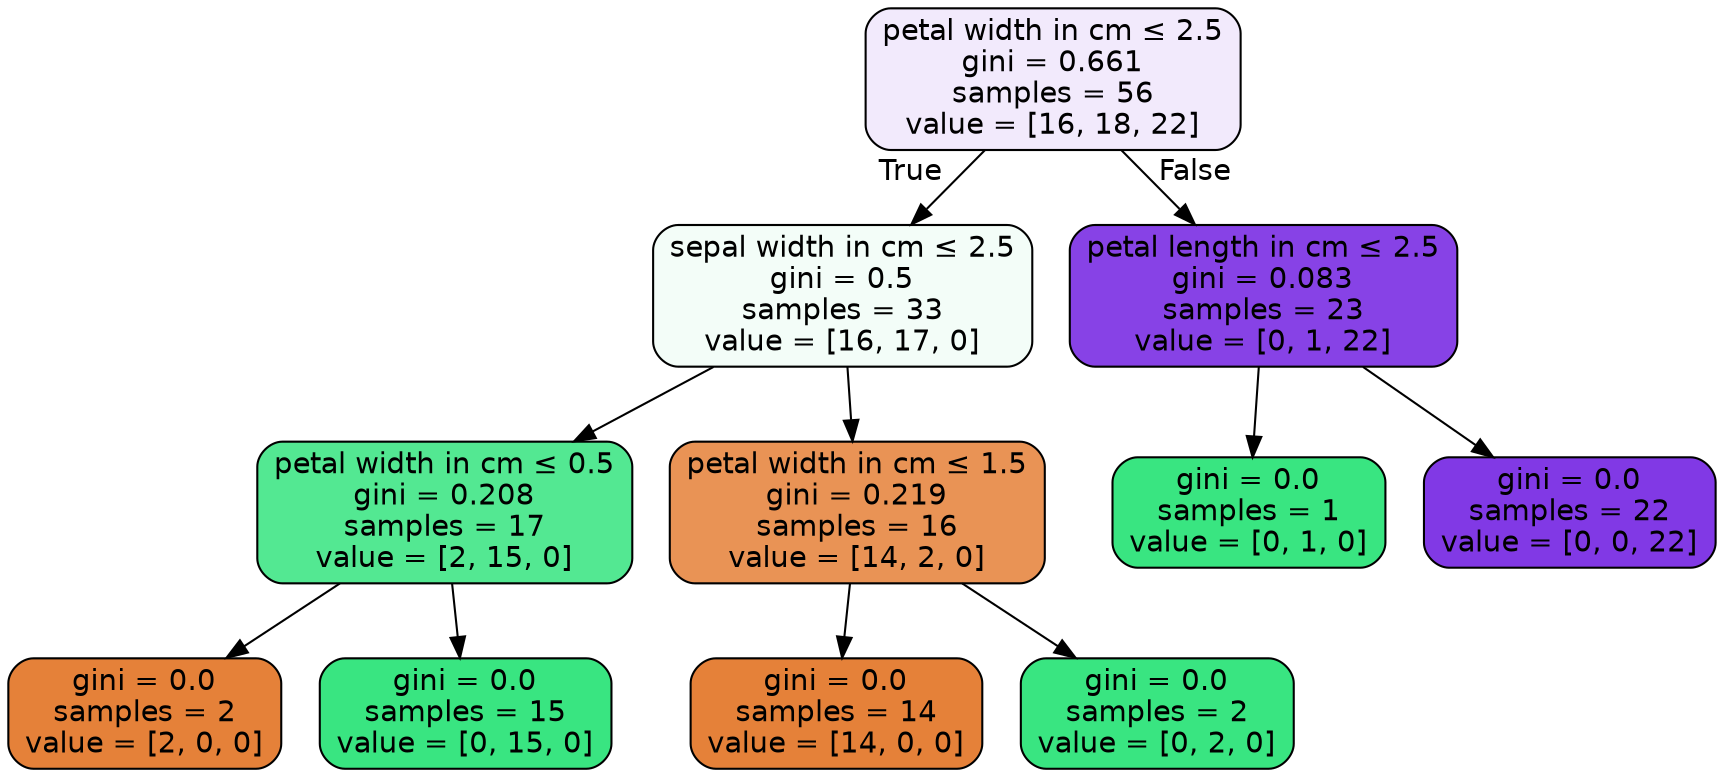digraph Tree {
node [shape=box, style="filled, rounded", color="black", fontname="helvetica"] ;
edge [fontname="helvetica"] ;
0 [label=<petal width in cm &le; 2.5<br/>gini = 0.661<br/>samples = 56<br/>value = [16, 18, 22]>, fillcolor="#f2eafc"] ;
1 [label=<sepal width in cm &le; 2.5<br/>gini = 0.5<br/>samples = 33<br/>value = [16, 17, 0]>, fillcolor="#f3fdf8"] ;
0 -> 1 [labeldistance=2.5, labelangle=45, headlabel="True"] ;
2 [label=<petal width in cm &le; 0.5<br/>gini = 0.208<br/>samples = 17<br/>value = [2, 15, 0]>, fillcolor="#53e892"] ;
1 -> 2 ;
3 [label=<gini = 0.0<br/>samples = 2<br/>value = [2, 0, 0]>, fillcolor="#e58139"] ;
2 -> 3 ;
4 [label=<gini = 0.0<br/>samples = 15<br/>value = [0, 15, 0]>, fillcolor="#39e581"] ;
2 -> 4 ;
5 [label=<petal width in cm &le; 1.5<br/>gini = 0.219<br/>samples = 16<br/>value = [14, 2, 0]>, fillcolor="#e99355"] ;
1 -> 5 ;
6 [label=<gini = 0.0<br/>samples = 14<br/>value = [14, 0, 0]>, fillcolor="#e58139"] ;
5 -> 6 ;
7 [label=<gini = 0.0<br/>samples = 2<br/>value = [0, 2, 0]>, fillcolor="#39e581"] ;
5 -> 7 ;
8 [label=<petal length in cm &le; 2.5<br/>gini = 0.083<br/>samples = 23<br/>value = [0, 1, 22]>, fillcolor="#8742e6"] ;
0 -> 8 [labeldistance=2.5, labelangle=-45, headlabel="False"] ;
9 [label=<gini = 0.0<br/>samples = 1<br/>value = [0, 1, 0]>, fillcolor="#39e581"] ;
8 -> 9 ;
10 [label=<gini = 0.0<br/>samples = 22<br/>value = [0, 0, 22]>, fillcolor="#8139e5"] ;
8 -> 10 ;
}
